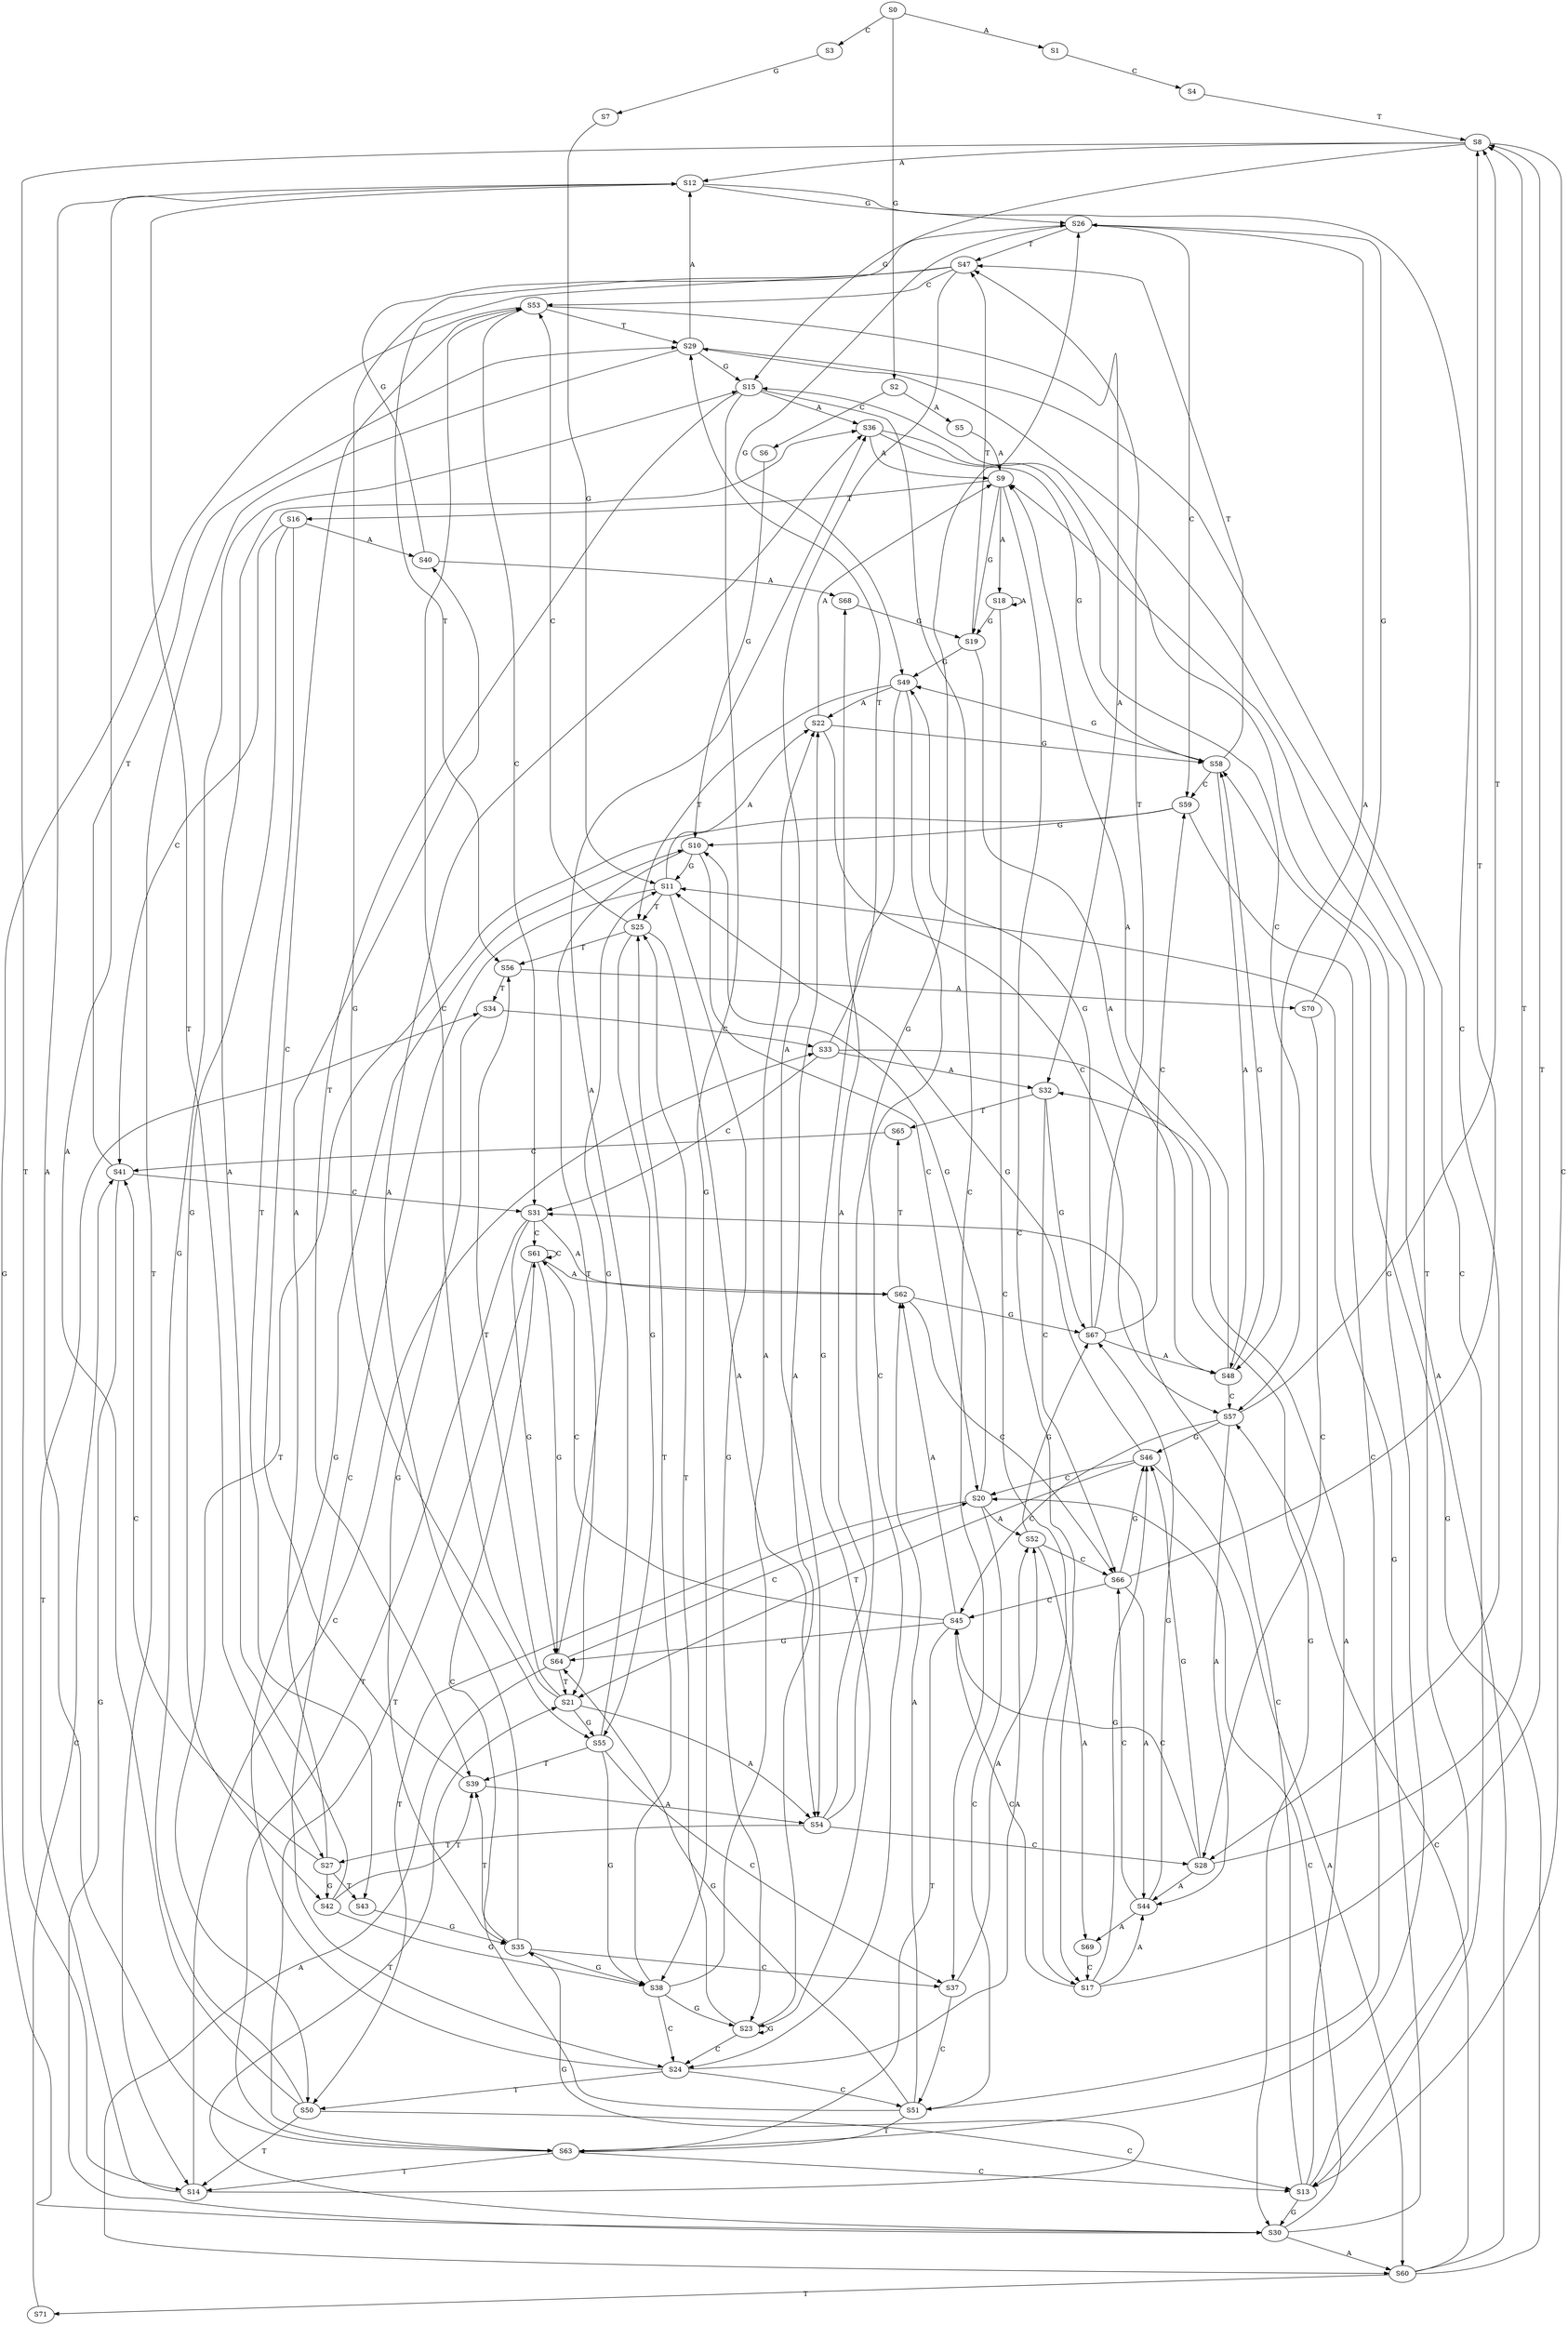 strict digraph  {
	S0 -> S1 [ label = A ];
	S0 -> S2 [ label = G ];
	S0 -> S3 [ label = C ];
	S1 -> S4 [ label = C ];
	S2 -> S5 [ label = A ];
	S2 -> S6 [ label = C ];
	S3 -> S7 [ label = G ];
	S4 -> S8 [ label = T ];
	S5 -> S9 [ label = A ];
	S6 -> S10 [ label = G ];
	S7 -> S11 [ label = G ];
	S8 -> S12 [ label = A ];
	S8 -> S13 [ label = C ];
	S8 -> S14 [ label = T ];
	S8 -> S15 [ label = G ];
	S9 -> S16 [ label = T ];
	S9 -> S17 [ label = C ];
	S9 -> S18 [ label = A ];
	S9 -> S19 [ label = G ];
	S10 -> S11 [ label = G ];
	S10 -> S20 [ label = C ];
	S10 -> S21 [ label = T ];
	S11 -> S22 [ label = A ];
	S11 -> S23 [ label = G ];
	S11 -> S24 [ label = C ];
	S11 -> S25 [ label = T ];
	S12 -> S26 [ label = G ];
	S12 -> S27 [ label = T ];
	S12 -> S28 [ label = C ];
	S13 -> S29 [ label = T ];
	S13 -> S30 [ label = G ];
	S13 -> S31 [ label = C ];
	S13 -> S32 [ label = A ];
	S14 -> S33 [ label = C ];
	S14 -> S34 [ label = T ];
	S14 -> S35 [ label = G ];
	S15 -> S36 [ label = A ];
	S15 -> S37 [ label = C ];
	S15 -> S38 [ label = G ];
	S15 -> S39 [ label = T ];
	S16 -> S40 [ label = A ];
	S16 -> S41 [ label = C ];
	S16 -> S42 [ label = G ];
	S16 -> S43 [ label = T ];
	S17 -> S44 [ label = A ];
	S17 -> S45 [ label = C ];
	S17 -> S46 [ label = G ];
	S17 -> S8 [ label = T ];
	S18 -> S19 [ label = G ];
	S18 -> S17 [ label = C ];
	S18 -> S18 [ label = A ];
	S19 -> S47 [ label = T ];
	S19 -> S48 [ label = A ];
	S19 -> S49 [ label = G ];
	S20 -> S10 [ label = G ];
	S20 -> S50 [ label = T ];
	S20 -> S51 [ label = C ];
	S20 -> S52 [ label = A ];
	S21 -> S53 [ label = C ];
	S21 -> S54 [ label = A ];
	S21 -> S55 [ label = G ];
	S21 -> S56 [ label = T ];
	S22 -> S9 [ label = A ];
	S22 -> S57 [ label = C ];
	S22 -> S58 [ label = G ];
	S23 -> S25 [ label = T ];
	S23 -> S24 [ label = C ];
	S23 -> S23 [ label = G ];
	S23 -> S22 [ label = A ];
	S24 -> S50 [ label = T ];
	S24 -> S51 [ label = C ];
	S24 -> S52 [ label = A ];
	S24 -> S10 [ label = G ];
	S25 -> S54 [ label = A ];
	S25 -> S53 [ label = C ];
	S25 -> S55 [ label = G ];
	S25 -> S56 [ label = T ];
	S26 -> S47 [ label = T ];
	S26 -> S48 [ label = A ];
	S26 -> S59 [ label = C ];
	S26 -> S49 [ label = G ];
	S27 -> S41 [ label = C ];
	S27 -> S40 [ label = A ];
	S27 -> S43 [ label = T ];
	S27 -> S42 [ label = G ];
	S28 -> S46 [ label = G ];
	S28 -> S8 [ label = T ];
	S28 -> S45 [ label = C ];
	S28 -> S44 [ label = A ];
	S29 -> S15 [ label = G ];
	S29 -> S13 [ label = C ];
	S29 -> S12 [ label = A ];
	S29 -> S14 [ label = T ];
	S30 -> S11 [ label = G ];
	S30 -> S21 [ label = T ];
	S30 -> S20 [ label = C ];
	S30 -> S60 [ label = A ];
	S31 -> S61 [ label = C ];
	S31 -> S62 [ label = A ];
	S31 -> S63 [ label = T ];
	S31 -> S64 [ label = G ];
	S32 -> S65 [ label = T ];
	S32 -> S66 [ label = C ];
	S32 -> S67 [ label = G ];
	S33 -> S32 [ label = A ];
	S33 -> S29 [ label = T ];
	S33 -> S31 [ label = C ];
	S33 -> S30 [ label = G ];
	S34 -> S35 [ label = G ];
	S34 -> S33 [ label = C ];
	S35 -> S38 [ label = G ];
	S35 -> S37 [ label = C ];
	S35 -> S39 [ label = T ];
	S35 -> S36 [ label = A ];
	S36 -> S58 [ label = G ];
	S36 -> S57 [ label = C ];
	S36 -> S9 [ label = A ];
	S37 -> S51 [ label = C ];
	S37 -> S52 [ label = A ];
	S38 -> S23 [ label = G ];
	S38 -> S24 [ label = C ];
	S38 -> S22 [ label = A ];
	S38 -> S25 [ label = T ];
	S39 -> S53 [ label = C ];
	S39 -> S54 [ label = A ];
	S40 -> S26 [ label = G ];
	S40 -> S68 [ label = A ];
	S41 -> S31 [ label = C ];
	S41 -> S30 [ label = G ];
	S41 -> S29 [ label = T ];
	S42 -> S38 [ label = G ];
	S42 -> S36 [ label = A ];
	S42 -> S39 [ label = T ];
	S43 -> S35 [ label = G ];
	S44 -> S67 [ label = G ];
	S44 -> S66 [ label = C ];
	S44 -> S69 [ label = A ];
	S45 -> S61 [ label = C ];
	S45 -> S62 [ label = A ];
	S45 -> S63 [ label = T ];
	S45 -> S64 [ label = G ];
	S46 -> S11 [ label = G ];
	S46 -> S60 [ label = A ];
	S46 -> S21 [ label = T ];
	S46 -> S20 [ label = C ];
	S47 -> S54 [ label = A ];
	S47 -> S53 [ label = C ];
	S47 -> S55 [ label = G ];
	S47 -> S56 [ label = T ];
	S48 -> S9 [ label = A ];
	S48 -> S57 [ label = C ];
	S48 -> S58 [ label = G ];
	S49 -> S22 [ label = A ];
	S49 -> S23 [ label = G ];
	S49 -> S25 [ label = T ];
	S49 -> S24 [ label = C ];
	S50 -> S12 [ label = A ];
	S50 -> S13 [ label = C ];
	S50 -> S14 [ label = T ];
	S50 -> S15 [ label = G ];
	S51 -> S64 [ label = G ];
	S51 -> S62 [ label = A ];
	S51 -> S63 [ label = T ];
	S51 -> S61 [ label = C ];
	S52 -> S67 [ label = G ];
	S52 -> S66 [ label = C ];
	S52 -> S69 [ label = A ];
	S53 -> S29 [ label = T ];
	S53 -> S30 [ label = G ];
	S53 -> S32 [ label = A ];
	S53 -> S31 [ label = C ];
	S54 -> S27 [ label = T ];
	S54 -> S26 [ label = G ];
	S54 -> S68 [ label = A ];
	S54 -> S28 [ label = C ];
	S55 -> S39 [ label = T ];
	S55 -> S38 [ label = G ];
	S55 -> S36 [ label = A ];
	S55 -> S37 [ label = C ];
	S56 -> S70 [ label = A ];
	S56 -> S34 [ label = T ];
	S57 -> S8 [ label = T ];
	S57 -> S46 [ label = G ];
	S57 -> S45 [ label = C ];
	S57 -> S44 [ label = A ];
	S58 -> S47 [ label = T ];
	S58 -> S48 [ label = A ];
	S58 -> S49 [ label = G ];
	S58 -> S59 [ label = C ];
	S59 -> S51 [ label = C ];
	S59 -> S50 [ label = T ];
	S59 -> S10 [ label = G ];
	S60 -> S9 [ label = A ];
	S60 -> S57 [ label = C ];
	S60 -> S58 [ label = G ];
	S60 -> S71 [ label = T ];
	S61 -> S64 [ label = G ];
	S61 -> S61 [ label = C ];
	S61 -> S62 [ label = A ];
	S61 -> S63 [ label = T ];
	S62 -> S67 [ label = G ];
	S62 -> S65 [ label = T ];
	S62 -> S66 [ label = C ];
	S63 -> S15 [ label = G ];
	S63 -> S12 [ label = A ];
	S63 -> S13 [ label = C ];
	S63 -> S14 [ label = T ];
	S64 -> S60 [ label = A ];
	S64 -> S11 [ label = G ];
	S64 -> S21 [ label = T ];
	S64 -> S20 [ label = C ];
	S65 -> S41 [ label = C ];
	S66 -> S8 [ label = T ];
	S66 -> S45 [ label = C ];
	S66 -> S44 [ label = A ];
	S66 -> S46 [ label = G ];
	S67 -> S49 [ label = G ];
	S67 -> S47 [ label = T ];
	S67 -> S48 [ label = A ];
	S67 -> S59 [ label = C ];
	S68 -> S19 [ label = G ];
	S69 -> S17 [ label = C ];
	S70 -> S28 [ label = C ];
	S70 -> S26 [ label = G ];
	S71 -> S41 [ label = C ];
}
